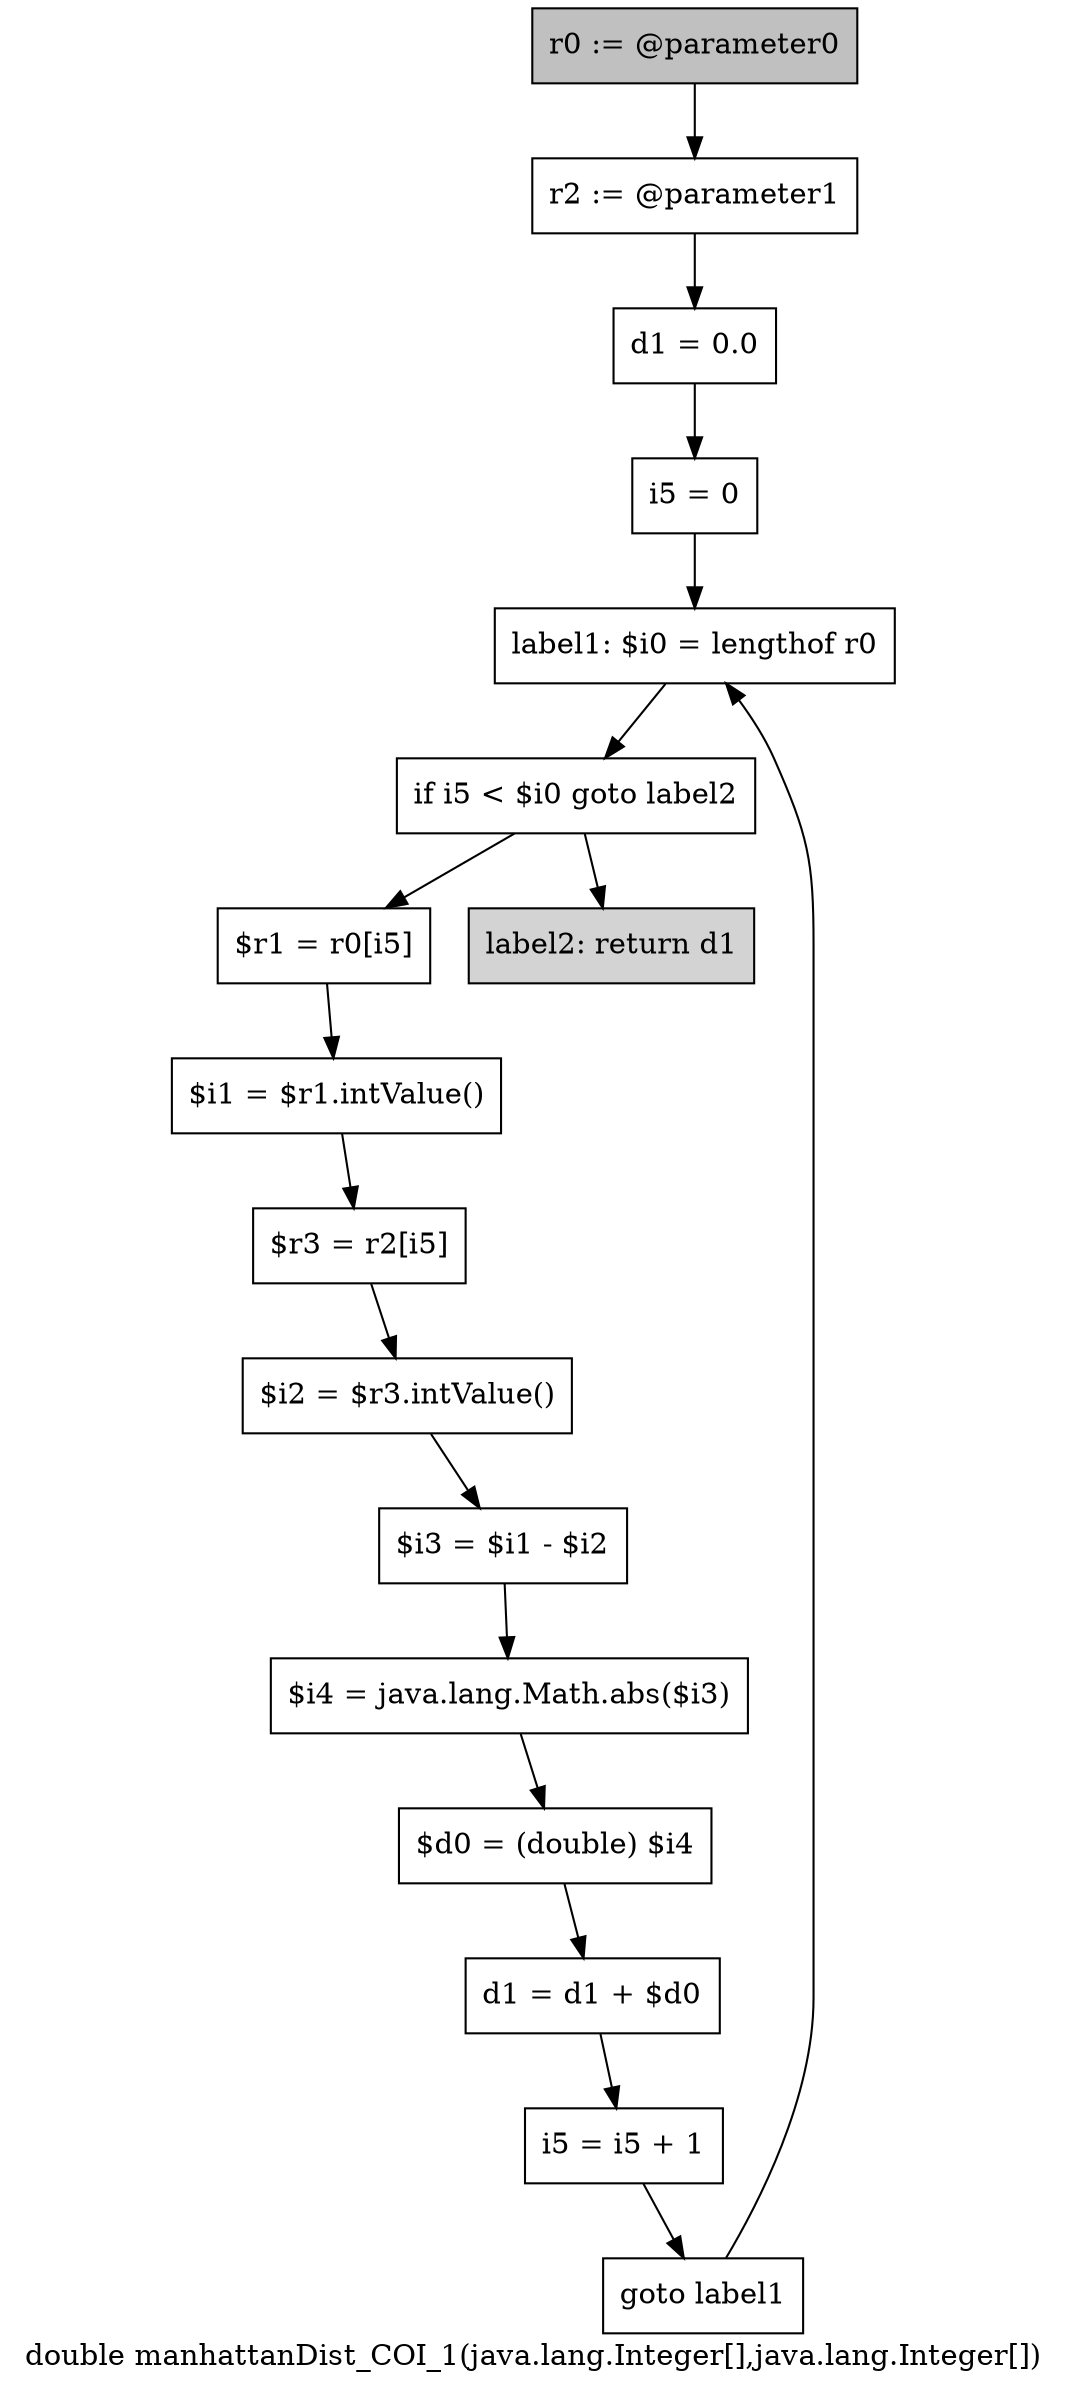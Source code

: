 digraph "double manhattanDist_COI_1(java.lang.Integer[],java.lang.Integer[])" {
    label="double manhattanDist_COI_1(java.lang.Integer[],java.lang.Integer[])";
    node [shape=box];
    "0" [style=filled,fillcolor=gray,label="r0 := @parameter0",];
    "1" [label="r2 := @parameter1",];
    "0"->"1";
    "2" [label="d1 = 0.0",];
    "1"->"2";
    "3" [label="i5 = 0",];
    "2"->"3";
    "4" [label="label1: $i0 = lengthof r0",];
    "3"->"4";
    "5" [label="if i5 < $i0 goto label2",];
    "4"->"5";
    "6" [label="$r1 = r0[i5]",];
    "5"->"6";
    "16" [style=filled,fillcolor=lightgray,label="label2: return d1",];
    "5"->"16";
    "7" [label="$i1 = $r1.intValue()",];
    "6"->"7";
    "8" [label="$r3 = r2[i5]",];
    "7"->"8";
    "9" [label="$i2 = $r3.intValue()",];
    "8"->"9";
    "10" [label="$i3 = $i1 - $i2",];
    "9"->"10";
    "11" [label="$i4 = java.lang.Math.abs($i3)",];
    "10"->"11";
    "12" [label="$d0 = (double) $i4",];
    "11"->"12";
    "13" [label="d1 = d1 + $d0",];
    "12"->"13";
    "14" [label="i5 = i5 + 1",];
    "13"->"14";
    "15" [label="goto label1",];
    "14"->"15";
    "15"->"4";
}
